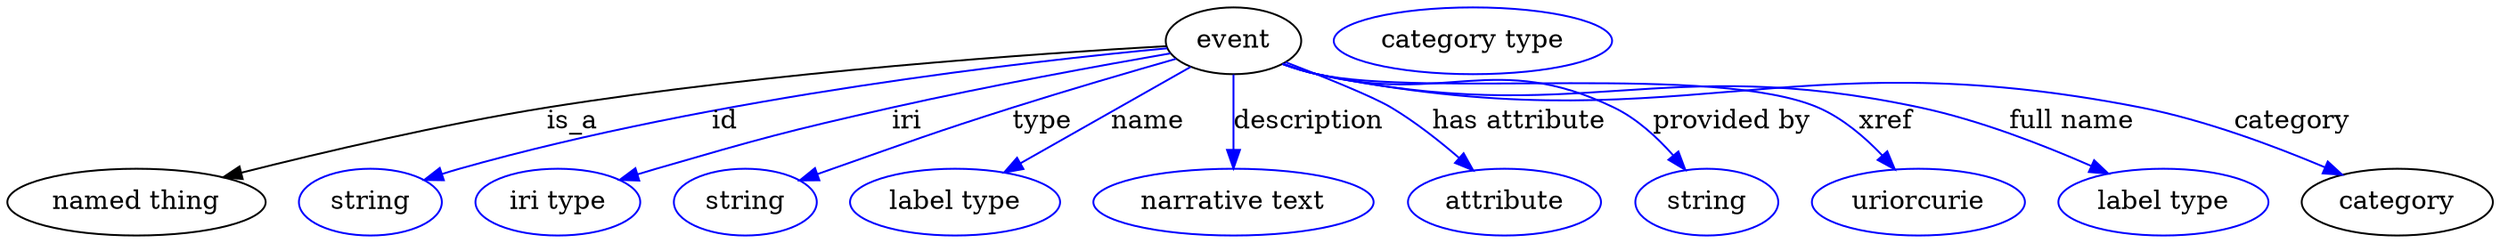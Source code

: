 digraph {
	graph [bb="0,0,1336.9,123"];
	node [label="\N"];
	event	[height=0.5,
		label=event,
		pos="660.54,105",
		width=1.011];
	"named thing"	[height=0.5,
		pos="69.544,18",
		width=1.9318];
	event -> "named thing"	[label=is_a,
		lp="304.54,61.5",
		pos="e,116.2,31.387 624.37,102.12 557.92,98.329 412.08,88.415 290.54,69 234.03,59.972 170.36,45.055 125.94,33.859"];
	id	[color=blue,
		height=0.5,
		label=string,
		pos="195.54,18",
		width=1.0652];
	event -> id	[color=blue,
		label=id,
		lp="386.54,61.5",
		pos="e,224.54,29.948 624.8,100.94 551.96,94.111 381.53,75.043 243.54,36 240.44,35.121 237.24,34.148 234.05,33.124",
		style=solid];
	iri	[color=blue,
		height=0.5,
		label="iri type",
		pos="296.54,18",
		width=1.2277];
	event -> iri	[color=blue,
		label=iri,
		lp="484.54,61.5",
		pos="e,330.17,29.865 626.49,98.239 589.45,91.806 528.56,80.745 476.54,69 420.08,56.251 406.17,52.03 350.54,36 347.03,34.988 343.4,33.911 \
339.76,32.81",
		style=solid];
	type	[color=blue,
		height=0.5,
		label=string,
		pos="397.54,18",
		width=1.0652];
	event -> type	[color=blue,
		label=type,
		lp="557.54,61.5",
		pos="e,426.85,29.697 629.62,95.288 605.53,88.411 571.31,78.436 541.54,69 498.14,55.239 487.51,51.079 444.54,36 441.86,35.057 439.09,34.077 \
436.3,33.084",
		style=solid];
	name	[color=blue,
		height=0.5,
		label="label type",
		pos="510.54,18",
		width=1.5707];
	event -> name	[color=blue,
		label=name,
		lp="614.54,61.5",
		pos="e,536.97,33.972 637.44,90.905 612.96,77.038 574.04,54.979 545.75,38.948",
		style=solid];
	description	[color=blue,
		height=0.5,
		label="narrative text",
		pos="660.54,18",
		width=2.0943];
	event -> description	[color=blue,
		label=description,
		lp="701.04,61.5",
		pos="e,660.54,36.175 660.54,86.799 660.54,75.163 660.54,59.548 660.54,46.237",
		style=solid];
	"has attribute"	[color=blue,
		height=0.5,
		label=attribute,
		pos="805.54,18",
		width=1.4443];
	event -> "has attribute"	[color=blue,
		label="has attribute",
		lp="814.54,61.5",
		pos="e,788.76,35.382 688.61,93.5 709.32,85.554 735.57,75.016 745.54,69 758.13,61.411 770.81,51.287 781.25,42.134",
		style=solid];
	"provided by"	[color=blue,
		height=0.5,
		label=string,
		pos="913.54,18",
		width=1.0652];
	event -> "provided by"	[color=blue,
		label="provided by",
		lp="928.04,61.5",
		pos="e,902.58,35.412 687.33,92.637 693.24,90.48 699.54,88.449 705.54,87 775.11,70.225 801.39,100.7 865.54,69 877.51,63.087 888.12,52.909 \
896.3,43.273",
		style=solid];
	xref	[color=blue,
		height=0.5,
		label=uriorcurie,
		pos="1027.5,18",
		width=1.5887];
	event -> xref	[color=blue,
		label=xref,
		lp="1011,61.5",
		pos="e,1015.2,35.64 687.28,92.43 693.2,90.287 699.5,88.313 705.54,87 764.09,74.276 919.63,92.966 974.54,69 987.53,63.33 999.31,53.045 \
1008.4,43.271",
		style=solid];
	"full name"	[color=blue,
		height=0.5,
		label="label type",
		pos="1159.5,18",
		width=1.5707];
	event -> "full name"	[color=blue,
		label="full name",
		lp="1111,61.5",
		pos="e,1129.9,33.469 687.27,92.379 693.19,90.238 699.5,88.278 705.54,87 846.65,57.168 888.53,99.253 1029.5,69 1061.2,62.208 1095.3,48.843 \
1120.6,37.639",
		style=solid];
	category	[height=0.5,
		pos="1285.5,18",
		width=1.4263];
	event -> category	[color=blue,
		label=category,
		lp="1230,61.5",
		pos="e,1256.1,32.768 686.78,92.484 692.83,90.279 699.32,88.267 705.54,87 898.63,47.677 955.24,107.24 1148.5,69 1182.7,62.24 1219.7,48.301 \
1246.7,36.854",
		style=solid];
	"named thing_category"	[color=blue,
		height=0.5,
		label="category type",
		pos="789.54,105",
		width=2.0762];
}
